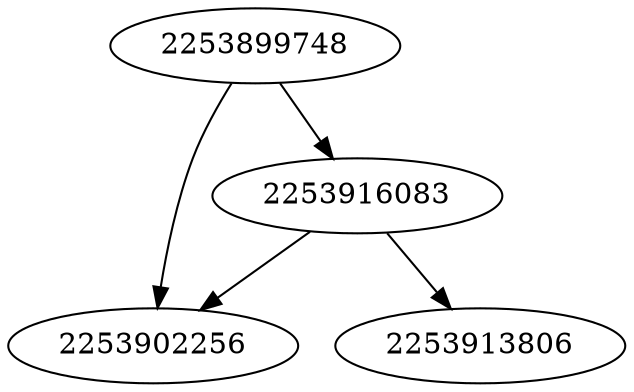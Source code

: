 strict digraph  {
2253902256;
2253916083;
2253899748;
2253913806;
2253916083 -> 2253913806;
2253916083 -> 2253902256;
2253899748 -> 2253902256;
2253899748 -> 2253916083;
}
